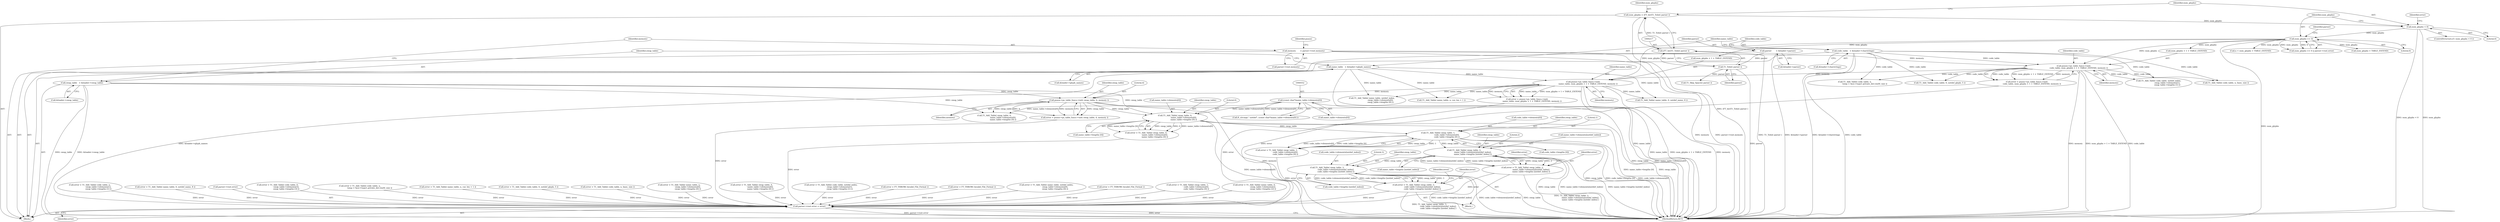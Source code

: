 digraph "0_savannah_dd89710f0f643eb0f99a3830e0712d26c7642acd@array" {
"1000597" [label="(Call,T1_Add_Table( swap_table, 2,\n                            name_table->elements[notdef_index],\n                            name_table->lengths [notdef_index] ))"];
"1000579" [label="(Call,T1_Add_Table( swap_table, 1,\n                            code_table->elements[0],\n                            code_table->lengths [0] ))"];
"1000561" [label="(Call,T1_Add_Table( swap_table, 0,\n                            name_table->elements[0],\n                            name_table->lengths [0] ))"];
"1000275" [label="(Call,psaux->ps_table_funcs->init( swap_table, 4, memory ))"];
"1000172" [label="(Call,swap_table   = &loader->swap_table)"];
"1000262" [label="(Call,psaux->ps_table_funcs->init(\n                name_table, num_glyphs + 1 + TABLE_EXTEND, memory ))"];
"1000165" [label="(Call,name_table   = &loader->glyph_names)"];
"1000232" [label="(Call,num_glyphs == 0)"];
"1000221" [label="(Call,num_glyphs < 0)"];
"1000214" [label="(Call,num_glyphs = (FT_Int)T1_ToInt( parser ))"];
"1000216" [label="(Call,(FT_Int)T1_ToInt( parser ))"];
"1000218" [label="(Call,T1_ToInt( parser ))"];
"1000151" [label="(Call,parser       = &loader->parser)"];
"1000249" [label="(Call,psaux->ps_table_funcs->init(\n                code_table, num_glyphs + 1 + TABLE_EXTEND, memory ))"];
"1000158" [label="(Call,code_table   = &loader->charstrings)"];
"1000179" [label="(Call,memory       = parser->root.memory)"];
"1000551" [label="(Call,(const char*)name_table->elements[0])"];
"1000595" [label="(Call,error = T1_Add_Table( swap_table, 2,\n                            name_table->elements[notdef_index],\n                            name_table->lengths [notdef_index] ))"];
"1000816" [label="(Call,parser->root.error = error)"];
"1000615" [label="(Call,T1_Add_Table( swap_table, 3,\n                            code_table->elements[notdef_index],\n                            code_table->lengths [notdef_index] ))"];
"1000613" [label="(Call,error = T1_Add_Table( swap_table, 3,\n                            code_table->elements[notdef_index],\n                            code_table->lengths [notdef_index] ))"];
"1000219" [label="(Identifier,parser)"];
"1000773" [label="(Call,error = T1_Add_Table( name_table, n,\n                            swap_table->elements[0],\n                            swap_table->lengths [0] ))"];
"1000264" [label="(Call,num_glyphs + 1 + TABLE_EXTEND)"];
"1000251" [label="(Call,num_glyphs + 1 + TABLE_EXTEND)"];
"1000484" [label="(Call,error = FT_THROW( Invalid_File_Format ))"];
"1000581" [label="(Literal,1)"];
"1000631" [label="(Call,error = T1_Add_Table( name_table, notdef_index,\n                            swap_table->elements[0],\n                            swap_table->lengths [0] ))"];
"1000597" [label="(Call,T1_Add_Table( swap_table, 2,\n                            name_table->elements[notdef_index],\n                            name_table->lengths [notdef_index] ))"];
"1000466" [label="(Call,n < num_glyphs + TABLE_EXTEND)"];
"1000216" [label="(Call,(FT_Int)T1_ToInt( parser ))"];
"1000160" [label="(Call,&loader->charstrings)"];
"1000615" [label="(Call,T1_Add_Table( swap_table, 3,\n                            code_table->elements[notdef_index],\n                            code_table->lengths [notdef_index] ))"];
"1000167" [label="(Call,&loader->glyph_names)"];
"1000263" [label="(Identifier,name_table)"];
"1000611" [label="(Identifier,error)"];
"1000289" [label="(Call,T1_Skip_Spaces( parser ))"];
"1000174" [label="(Call,&loader->swap_table)"];
"1000582" [label="(Call,code_table->elements[0])"];
"1000755" [label="(Call,T1_Add_Table( name_table, 0, notdef_name, 8 ))"];
"1000551" [label="(Call,(const char*)name_table->elements[0])"];
"1000231" [label="(Call,num_glyphs == 0 || parser->root.error)"];
"1000225" [label="(Call,error = FT_THROW( Invalid_File_Format ))"];
"1000667" [label="(Call,error = T1_Add_Table( name_table, 0,\n                            swap_table->elements[2],\n                            swap_table->lengths [2] ))"];
"1000250" [label="(Identifier,code_table)"];
"1000179" [label="(Call,memory       = parser->root.memory)"];
"1000614" [label="(Identifier,error)"];
"1000791" [label="(Call,error = T1_Add_Table( code_table, n,\n                            swap_table->elements[1],\n                            swap_table->lengths [1] ))"];
"1000151" [label="(Call,parser       = &loader->parser)"];
"1000623" [label="(Call,code_table->lengths [notdef_index])"];
"1000633" [label="(Call,T1_Add_Table( name_table, notdef_index,\n                            swap_table->elements[0],\n                            swap_table->lengths [0] ))"];
"1000529" [label="(Call,error = T1_Add_Table( code_table, n, base, size ))"];
"1000269" [label="(Identifier,memory)"];
"1000149" [label="(Block,)"];
"1000559" [label="(Call,error = T1_Add_Table( swap_table, 0,\n                            name_table->elements[0],\n                            name_table->lengths [0] ))"];
"1000172" [label="(Call,swap_table   = &loader->swap_table)"];
"1000276" [label="(Identifier,swap_table)"];
"1000173" [label="(Identifier,swap_table)"];
"1000226" [label="(Identifier,error)"];
"1000166" [label="(Identifier,name_table)"];
"1000549" [label="(Call,ft_strcmp( \".notdef\", (const char*)name_table->elements[0] ))"];
"1000823" [label="(MethodReturn,RET)"];
"1000275" [label="(Call,psaux->ps_table_funcs->init( swap_table, 4, memory ))"];
"1000717" [label="(Call,error = T1_Add_Table( swap_table, 0,\n                            name_table->elements[0],\n                            name_table->lengths [0] ))"];
"1000513" [label="(Call,T1_Add_Table( code_table, n,\n                                temp + face->type1.private_dict.lenIV, size ))"];
"1000649" [label="(Call,error = T1_Add_Table( code_table, notdef_index,\n                            swap_table->elements[1],\n                            swap_table->lengths [1] ))"];
"1000577" [label="(Call,error = T1_Add_Table( swap_table, 1,\n                            code_table->elements[0],\n                            code_table->lengths [0] ))"];
"1000214" [label="(Call,num_glyphs = (FT_Int)T1_ToInt( parser ))"];
"1000232" [label="(Call,num_glyphs == 0)"];
"1000158" [label="(Call,code_table   = &loader->charstrings)"];
"1000165" [label="(Call,name_table   = &loader->glyph_names)"];
"1000468" [label="(Call,num_glyphs + TABLE_EXTEND)"];
"1000719" [label="(Call,T1_Add_Table( swap_table, 0,\n                            name_table->elements[0],\n                            name_table->lengths [0] ))"];
"1000598" [label="(Identifier,swap_table)"];
"1000816" [label="(Call,parser->root.error = error)"];
"1000599" [label="(Literal,2)"];
"1000580" [label="(Identifier,swap_table)"];
"1000412" [label="(Call,T1_Add_Table( name_table, n, cur, len + 1 ))"];
"1000159" [label="(Identifier,code_table)"];
"1000558" [label="(Block,)"];
"1000379" [label="(Call,error = FT_THROW( Invalid_File_Format ))"];
"1000605" [label="(Call,name_table->lengths [notdef_index])"];
"1000616" [label="(Identifier,swap_table)"];
"1000629" [label="(Identifier,error)"];
"1000273" [label="(Call,error = psaux->ps_table_funcs->init( swap_table, 4, memory ))"];
"1000618" [label="(Call,code_table->elements[notdef_index])"];
"1000247" [label="(Call,error = psaux->ps_table_funcs->init(\n                code_table, num_glyphs + 1 + TABLE_EXTEND, memory ))"];
"1000189" [label="(Identifier,psaux)"];
"1000237" [label="(Identifier,parser)"];
"1000735" [label="(Call,error = T1_Add_Table( swap_table, 1,\n                            code_table->elements[0],\n                            code_table->lengths [0] ))"];
"1000260" [label="(Call,error = psaux->ps_table_funcs->init(\n                name_table, num_glyphs + 1 + TABLE_EXTEND, memory ))"];
"1000595" [label="(Call,error = T1_Add_Table( swap_table, 2,\n                            name_table->elements[notdef_index],\n                            name_table->lengths [notdef_index] ))"];
"1000617" [label="(Literal,3)"];
"1000215" [label="(Identifier,num_glyphs)"];
"1000569" [label="(Call,name_table->lengths [0])"];
"1000222" [label="(Identifier,num_glyphs)"];
"1000753" [label="(Call,error = T1_Add_Table( name_table, 0, notdef_name, 8 ))"];
"1000152" [label="(Identifier,parser)"];
"1000817" [label="(Call,parser->root.error)"];
"1000822" [label="(Identifier,error)"];
"1000765" [label="(Call,T1_Add_Table( code_table, 0, notdef_glyph, 5 ))"];
"1000561" [label="(Call,T1_Add_Table( swap_table, 0,\n                            name_table->elements[0],\n                            name_table->lengths [0] ))"];
"1000651" [label="(Call,T1_Add_Table( code_table, notdef_index,\n                            swap_table->elements[1],\n                            swap_table->lengths [1] ))"];
"1000221" [label="(Call,num_glyphs < 0)"];
"1000153" [label="(Call,&loader->parser)"];
"1000553" [label="(Call,name_table->elements[0])"];
"1000596" [label="(Identifier,error)"];
"1000218" [label="(Call,T1_ToInt( parser ))"];
"1000685" [label="(Call,error = T1_Add_Table( code_table, 0,\n                            swap_table->elements[3],\n                            swap_table->lengths [3] ))"];
"1000562" [label="(Identifier,swap_table)"];
"1000563" [label="(Literal,0)"];
"1000531" [label="(Call,T1_Add_Table( code_table, n, base, size ))"];
"1000613" [label="(Call,error = T1_Add_Table( swap_table, 3,\n                            code_table->elements[notdef_index],\n                            code_table->lengths [notdef_index] ))"];
"1000511" [label="(Call,error = T1_Add_Table( code_table, n,\n                                temp + face->type1.private_dict.lenIV, size ))"];
"1000262" [label="(Call,psaux->ps_table_funcs->init(\n                name_table, num_glyphs + 1 + TABLE_EXTEND, memory ))"];
"1000180" [label="(Identifier,memory)"];
"1000256" [label="(Identifier,memory)"];
"1000564" [label="(Call,name_table->elements[0])"];
"1000220" [label="(ControlStructure,if ( num_glyphs < 0 ))"];
"1000410" [label="(Call,error = T1_Add_Table( name_table, n, cur, len + 1 ))"];
"1000763" [label="(Call,error = T1_Add_Table( code_table, 0, notdef_glyph, 5 ))"];
"1000587" [label="(Call,code_table->lengths [0])"];
"1000181" [label="(Call,parser->root.memory)"];
"1000579" [label="(Call,T1_Add_Table( swap_table, 1,\n                            code_table->elements[0],\n                            code_table->lengths [0] ))"];
"1000233" [label="(Identifier,num_glyphs)"];
"1000223" [label="(Literal,0)"];
"1000278" [label="(Identifier,memory)"];
"1000234" [label="(Literal,0)"];
"1000600" [label="(Call,name_table->elements[notdef_index])"];
"1000249" [label="(Call,psaux->ps_table_funcs->init(\n                code_table, num_glyphs + 1 + TABLE_EXTEND, memory ))"];
"1000277" [label="(Literal,4)"];
"1000597" -> "1000595"  [label="AST: "];
"1000597" -> "1000605"  [label="CFG: "];
"1000598" -> "1000597"  [label="AST: "];
"1000599" -> "1000597"  [label="AST: "];
"1000600" -> "1000597"  [label="AST: "];
"1000605" -> "1000597"  [label="AST: "];
"1000595" -> "1000597"  [label="CFG: "];
"1000597" -> "1000823"  [label="DDG: swap_table"];
"1000597" -> "1000823"  [label="DDG: name_table->elements[notdef_index]"];
"1000597" -> "1000823"  [label="DDG: name_table->lengths [notdef_index]"];
"1000597" -> "1000595"  [label="DDG: swap_table"];
"1000597" -> "1000595"  [label="DDG: 2"];
"1000597" -> "1000595"  [label="DDG: name_table->elements[notdef_index]"];
"1000597" -> "1000595"  [label="DDG: name_table->lengths [notdef_index]"];
"1000579" -> "1000597"  [label="DDG: swap_table"];
"1000597" -> "1000615"  [label="DDG: swap_table"];
"1000579" -> "1000577"  [label="AST: "];
"1000579" -> "1000587"  [label="CFG: "];
"1000580" -> "1000579"  [label="AST: "];
"1000581" -> "1000579"  [label="AST: "];
"1000582" -> "1000579"  [label="AST: "];
"1000587" -> "1000579"  [label="AST: "];
"1000577" -> "1000579"  [label="CFG: "];
"1000579" -> "1000823"  [label="DDG: swap_table"];
"1000579" -> "1000823"  [label="DDG: code_table->lengths [0]"];
"1000579" -> "1000823"  [label="DDG: code_table->elements[0]"];
"1000579" -> "1000577"  [label="DDG: swap_table"];
"1000579" -> "1000577"  [label="DDG: 1"];
"1000579" -> "1000577"  [label="DDG: code_table->elements[0]"];
"1000579" -> "1000577"  [label="DDG: code_table->lengths [0]"];
"1000561" -> "1000579"  [label="DDG: swap_table"];
"1000561" -> "1000559"  [label="AST: "];
"1000561" -> "1000569"  [label="CFG: "];
"1000562" -> "1000561"  [label="AST: "];
"1000563" -> "1000561"  [label="AST: "];
"1000564" -> "1000561"  [label="AST: "];
"1000569" -> "1000561"  [label="AST: "];
"1000559" -> "1000561"  [label="CFG: "];
"1000561" -> "1000823"  [label="DDG: name_table->lengths [0]"];
"1000561" -> "1000823"  [label="DDG: swap_table"];
"1000561" -> "1000823"  [label="DDG: name_table->elements[0]"];
"1000561" -> "1000559"  [label="DDG: swap_table"];
"1000561" -> "1000559"  [label="DDG: 0"];
"1000561" -> "1000559"  [label="DDG: name_table->elements[0]"];
"1000561" -> "1000559"  [label="DDG: name_table->lengths [0]"];
"1000275" -> "1000561"  [label="DDG: swap_table"];
"1000172" -> "1000561"  [label="DDG: swap_table"];
"1000551" -> "1000561"  [label="DDG: name_table->elements[0]"];
"1000275" -> "1000273"  [label="AST: "];
"1000275" -> "1000278"  [label="CFG: "];
"1000276" -> "1000275"  [label="AST: "];
"1000277" -> "1000275"  [label="AST: "];
"1000278" -> "1000275"  [label="AST: "];
"1000273" -> "1000275"  [label="CFG: "];
"1000275" -> "1000823"  [label="DDG: memory"];
"1000275" -> "1000823"  [label="DDG: swap_table"];
"1000275" -> "1000273"  [label="DDG: swap_table"];
"1000275" -> "1000273"  [label="DDG: 4"];
"1000275" -> "1000273"  [label="DDG: memory"];
"1000172" -> "1000275"  [label="DDG: swap_table"];
"1000262" -> "1000275"  [label="DDG: memory"];
"1000275" -> "1000719"  [label="DDG: swap_table"];
"1000172" -> "1000149"  [label="AST: "];
"1000172" -> "1000174"  [label="CFG: "];
"1000173" -> "1000172"  [label="AST: "];
"1000174" -> "1000172"  [label="AST: "];
"1000180" -> "1000172"  [label="CFG: "];
"1000172" -> "1000823"  [label="DDG: swap_table"];
"1000172" -> "1000823"  [label="DDG: &loader->swap_table"];
"1000172" -> "1000719"  [label="DDG: swap_table"];
"1000262" -> "1000260"  [label="AST: "];
"1000262" -> "1000269"  [label="CFG: "];
"1000263" -> "1000262"  [label="AST: "];
"1000264" -> "1000262"  [label="AST: "];
"1000269" -> "1000262"  [label="AST: "];
"1000260" -> "1000262"  [label="CFG: "];
"1000262" -> "1000823"  [label="DDG: memory"];
"1000262" -> "1000823"  [label="DDG: name_table"];
"1000262" -> "1000823"  [label="DDG: num_glyphs + 1 + TABLE_EXTEND"];
"1000262" -> "1000260"  [label="DDG: name_table"];
"1000262" -> "1000260"  [label="DDG: num_glyphs + 1 + TABLE_EXTEND"];
"1000262" -> "1000260"  [label="DDG: memory"];
"1000165" -> "1000262"  [label="DDG: name_table"];
"1000232" -> "1000262"  [label="DDG: num_glyphs"];
"1000249" -> "1000262"  [label="DDG: memory"];
"1000262" -> "1000412"  [label="DDG: name_table"];
"1000262" -> "1000633"  [label="DDG: name_table"];
"1000262" -> "1000755"  [label="DDG: name_table"];
"1000165" -> "1000149"  [label="AST: "];
"1000165" -> "1000167"  [label="CFG: "];
"1000166" -> "1000165"  [label="AST: "];
"1000167" -> "1000165"  [label="AST: "];
"1000173" -> "1000165"  [label="CFG: "];
"1000165" -> "1000823"  [label="DDG: name_table"];
"1000165" -> "1000823"  [label="DDG: &loader->glyph_names"];
"1000165" -> "1000412"  [label="DDG: name_table"];
"1000165" -> "1000633"  [label="DDG: name_table"];
"1000165" -> "1000755"  [label="DDG: name_table"];
"1000232" -> "1000231"  [label="AST: "];
"1000232" -> "1000234"  [label="CFG: "];
"1000233" -> "1000232"  [label="AST: "];
"1000234" -> "1000232"  [label="AST: "];
"1000237" -> "1000232"  [label="CFG: "];
"1000231" -> "1000232"  [label="CFG: "];
"1000232" -> "1000823"  [label="DDG: num_glyphs"];
"1000232" -> "1000231"  [label="DDG: num_glyphs"];
"1000232" -> "1000231"  [label="DDG: 0"];
"1000221" -> "1000232"  [label="DDG: num_glyphs"];
"1000232" -> "1000249"  [label="DDG: num_glyphs"];
"1000232" -> "1000251"  [label="DDG: num_glyphs"];
"1000232" -> "1000264"  [label="DDG: num_glyphs"];
"1000232" -> "1000466"  [label="DDG: num_glyphs"];
"1000232" -> "1000468"  [label="DDG: num_glyphs"];
"1000221" -> "1000220"  [label="AST: "];
"1000221" -> "1000223"  [label="CFG: "];
"1000222" -> "1000221"  [label="AST: "];
"1000223" -> "1000221"  [label="AST: "];
"1000226" -> "1000221"  [label="CFG: "];
"1000233" -> "1000221"  [label="CFG: "];
"1000221" -> "1000823"  [label="DDG: num_glyphs < 0"];
"1000221" -> "1000823"  [label="DDG: num_glyphs"];
"1000214" -> "1000221"  [label="DDG: num_glyphs"];
"1000214" -> "1000149"  [label="AST: "];
"1000214" -> "1000216"  [label="CFG: "];
"1000215" -> "1000214"  [label="AST: "];
"1000216" -> "1000214"  [label="AST: "];
"1000222" -> "1000214"  [label="CFG: "];
"1000214" -> "1000823"  [label="DDG: (FT_Int)T1_ToInt( parser )"];
"1000216" -> "1000214"  [label="DDG: T1_ToInt( parser )"];
"1000216" -> "1000218"  [label="CFG: "];
"1000217" -> "1000216"  [label="AST: "];
"1000218" -> "1000216"  [label="AST: "];
"1000216" -> "1000823"  [label="DDG: T1_ToInt( parser )"];
"1000218" -> "1000216"  [label="DDG: parser"];
"1000218" -> "1000219"  [label="CFG: "];
"1000219" -> "1000218"  [label="AST: "];
"1000218" -> "1000823"  [label="DDG: parser"];
"1000151" -> "1000218"  [label="DDG: parser"];
"1000218" -> "1000289"  [label="DDG: parser"];
"1000151" -> "1000149"  [label="AST: "];
"1000151" -> "1000153"  [label="CFG: "];
"1000152" -> "1000151"  [label="AST: "];
"1000153" -> "1000151"  [label="AST: "];
"1000159" -> "1000151"  [label="CFG: "];
"1000151" -> "1000823"  [label="DDG: &loader->parser"];
"1000249" -> "1000247"  [label="AST: "];
"1000249" -> "1000256"  [label="CFG: "];
"1000250" -> "1000249"  [label="AST: "];
"1000251" -> "1000249"  [label="AST: "];
"1000256" -> "1000249"  [label="AST: "];
"1000247" -> "1000249"  [label="CFG: "];
"1000249" -> "1000823"  [label="DDG: memory"];
"1000249" -> "1000823"  [label="DDG: num_glyphs + 1 + TABLE_EXTEND"];
"1000249" -> "1000823"  [label="DDG: code_table"];
"1000249" -> "1000247"  [label="DDG: code_table"];
"1000249" -> "1000247"  [label="DDG: num_glyphs + 1 + TABLE_EXTEND"];
"1000249" -> "1000247"  [label="DDG: memory"];
"1000158" -> "1000249"  [label="DDG: code_table"];
"1000179" -> "1000249"  [label="DDG: memory"];
"1000249" -> "1000513"  [label="DDG: code_table"];
"1000249" -> "1000531"  [label="DDG: code_table"];
"1000249" -> "1000651"  [label="DDG: code_table"];
"1000249" -> "1000765"  [label="DDG: code_table"];
"1000158" -> "1000149"  [label="AST: "];
"1000158" -> "1000160"  [label="CFG: "];
"1000159" -> "1000158"  [label="AST: "];
"1000160" -> "1000158"  [label="AST: "];
"1000166" -> "1000158"  [label="CFG: "];
"1000158" -> "1000823"  [label="DDG: code_table"];
"1000158" -> "1000823"  [label="DDG: &loader->charstrings"];
"1000158" -> "1000513"  [label="DDG: code_table"];
"1000158" -> "1000531"  [label="DDG: code_table"];
"1000158" -> "1000651"  [label="DDG: code_table"];
"1000158" -> "1000765"  [label="DDG: code_table"];
"1000179" -> "1000149"  [label="AST: "];
"1000179" -> "1000181"  [label="CFG: "];
"1000180" -> "1000179"  [label="AST: "];
"1000181" -> "1000179"  [label="AST: "];
"1000189" -> "1000179"  [label="CFG: "];
"1000179" -> "1000823"  [label="DDG: parser->root.memory"];
"1000179" -> "1000823"  [label="DDG: memory"];
"1000551" -> "1000549"  [label="AST: "];
"1000551" -> "1000553"  [label="CFG: "];
"1000552" -> "1000551"  [label="AST: "];
"1000553" -> "1000551"  [label="AST: "];
"1000549" -> "1000551"  [label="CFG: "];
"1000551" -> "1000823"  [label="DDG: name_table->elements[0]"];
"1000551" -> "1000549"  [label="DDG: name_table->elements[0]"];
"1000551" -> "1000719"  [label="DDG: name_table->elements[0]"];
"1000595" -> "1000558"  [label="AST: "];
"1000596" -> "1000595"  [label="AST: "];
"1000611" -> "1000595"  [label="CFG: "];
"1000595" -> "1000823"  [label="DDG: T1_Add_Table( swap_table, 2,\n                            name_table->elements[notdef_index],\n                            name_table->lengths [notdef_index] )"];
"1000595" -> "1000816"  [label="DDG: error"];
"1000816" -> "1000149"  [label="AST: "];
"1000816" -> "1000822"  [label="CFG: "];
"1000817" -> "1000816"  [label="AST: "];
"1000822" -> "1000816"  [label="AST: "];
"1000823" -> "1000816"  [label="CFG: "];
"1000816" -> "1000823"  [label="DDG: parser->root.error"];
"1000816" -> "1000823"  [label="DDG: error"];
"1000559" -> "1000816"  [label="DDG: error"];
"1000667" -> "1000816"  [label="DDG: error"];
"1000225" -> "1000816"  [label="DDG: error"];
"1000273" -> "1000816"  [label="DDG: error"];
"1000685" -> "1000816"  [label="DDG: error"];
"1000773" -> "1000816"  [label="DDG: error"];
"1000717" -> "1000816"  [label="DDG: error"];
"1000260" -> "1000816"  [label="DDG: error"];
"1000735" -> "1000816"  [label="DDG: error"];
"1000484" -> "1000816"  [label="DDG: error"];
"1000613" -> "1000816"  [label="DDG: error"];
"1000247" -> "1000816"  [label="DDG: error"];
"1000791" -> "1000816"  [label="DDG: error"];
"1000753" -> "1000816"  [label="DDG: error"];
"1000649" -> "1000816"  [label="DDG: error"];
"1000410" -> "1000816"  [label="DDG: error"];
"1000631" -> "1000816"  [label="DDG: error"];
"1000379" -> "1000816"  [label="DDG: error"];
"1000577" -> "1000816"  [label="DDG: error"];
"1000529" -> "1000816"  [label="DDG: error"];
"1000763" -> "1000816"  [label="DDG: error"];
"1000511" -> "1000816"  [label="DDG: error"];
"1000615" -> "1000613"  [label="AST: "];
"1000615" -> "1000623"  [label="CFG: "];
"1000616" -> "1000615"  [label="AST: "];
"1000617" -> "1000615"  [label="AST: "];
"1000618" -> "1000615"  [label="AST: "];
"1000623" -> "1000615"  [label="AST: "];
"1000613" -> "1000615"  [label="CFG: "];
"1000615" -> "1000823"  [label="DDG: code_table->lengths [notdef_index]"];
"1000615" -> "1000823"  [label="DDG: code_table->elements[notdef_index]"];
"1000615" -> "1000823"  [label="DDG: swap_table"];
"1000615" -> "1000613"  [label="DDG: swap_table"];
"1000615" -> "1000613"  [label="DDG: 3"];
"1000615" -> "1000613"  [label="DDG: code_table->elements[notdef_index]"];
"1000615" -> "1000613"  [label="DDG: code_table->lengths [notdef_index]"];
"1000613" -> "1000558"  [label="AST: "];
"1000614" -> "1000613"  [label="AST: "];
"1000629" -> "1000613"  [label="CFG: "];
"1000613" -> "1000823"  [label="DDG: T1_Add_Table( swap_table, 3,\n                            code_table->elements[notdef_index],\n                            code_table->lengths [notdef_index] )"];
}
